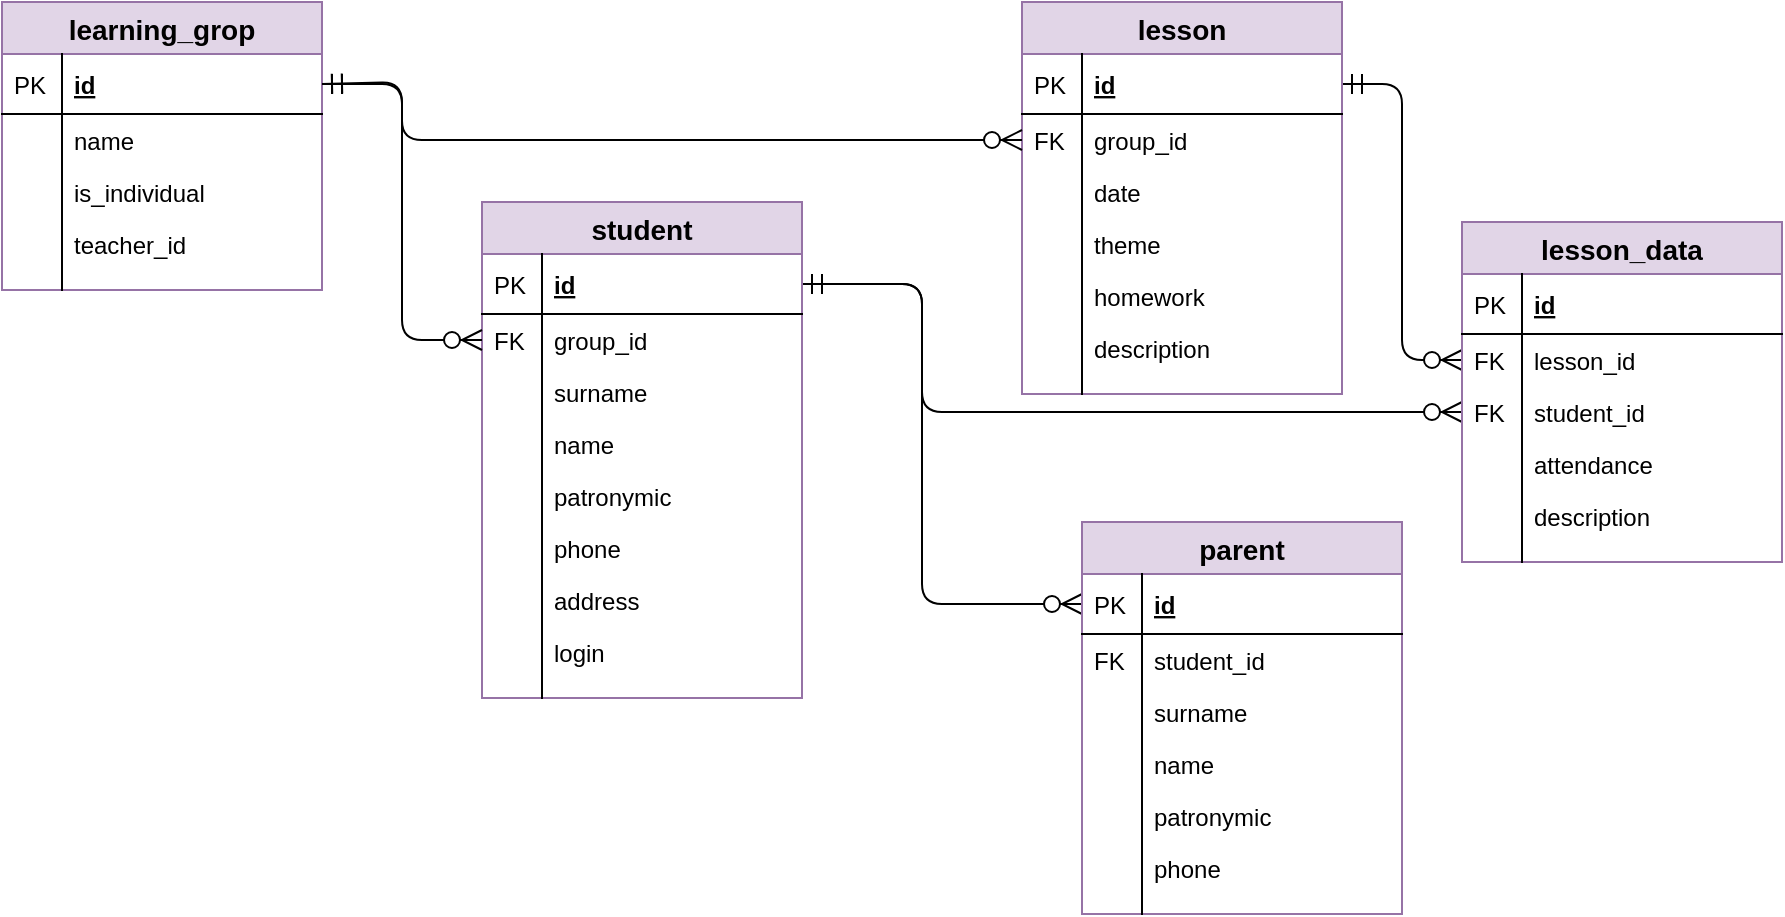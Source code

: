 <mxfile version="13.7.9" type="device"><diagram id="C5RBs43oDa-KdzZeNtuy" name="Page-1"><mxGraphModel dx="981" dy="567" grid="1" gridSize="10" guides="1" tooltips="1" connect="1" arrows="1" fold="1" page="1" pageScale="1" pageWidth="827" pageHeight="1169" math="0" shadow="0"><root><mxCell id="WIyWlLk6GJQsqaUBKTNV-0"/><mxCell id="WIyWlLk6GJQsqaUBKTNV-1" parent="WIyWlLk6GJQsqaUBKTNV-0"/><mxCell id="SQmpIjfrykfMQS4ch-XR-81" value="" style="edgeStyle=entityRelationEdgeStyle;fontSize=12;html=1;endArrow=ERzeroToMany;startArrow=ERmandOne;exitX=1;exitY=0.5;exitDx=0;exitDy=0;endSize=8;startSize=8;entryX=0;entryY=0.5;entryDx=0;entryDy=0;startFill=0;" parent="WIyWlLk6GJQsqaUBKTNV-1" source="SQmpIjfrykfMQS4ch-XR-51" target="SQmpIjfrykfMQS4ch-XR-71" edge="1"><mxGeometry width="100" height="100" relative="1" as="geometry"><mxPoint x="820" y="380" as="sourcePoint"/><mxPoint x="910" y="408" as="targetPoint"/></mxGeometry></mxCell><mxCell id="SQmpIjfrykfMQS4ch-XR-86" value="" style="endArrow=ERzeroToMany;html=1;rounded=1;fontSize=12;endSize=8;startFill=0;startArrow=ERmandOne;startSize=8;entryX=0;entryY=0.5;entryDx=0;entryDy=0;exitX=1;exitY=0.5;exitDx=0;exitDy=0;" parent="WIyWlLk6GJQsqaUBKTNV-1" source="SQmpIjfrykfMQS4ch-XR-6" target="SQmpIjfrykfMQS4ch-XR-73" edge="1"><mxGeometry width="50" height="50" relative="1" as="geometry"><mxPoint x="570" y="330" as="sourcePoint"/><mxPoint x="640" y="450" as="targetPoint"/><Array as="points"><mxPoint x="560" y="231"/><mxPoint x="560" y="295"/></Array></mxGeometry></mxCell><mxCell id="SQmpIjfrykfMQS4ch-XR-50" value="lesson" style="swimlane;fontStyle=1;childLayout=stackLayout;horizontal=1;startSize=26;horizontalStack=0;resizeParent=1;resizeParentMax=0;resizeLast=0;collapsible=1;marginBottom=0;align=center;fontSize=14;fillColor=#e1d5e7;strokeColor=#9673a6;" parent="WIyWlLk6GJQsqaUBKTNV-1" vertex="1"><mxGeometry x="610" y="90" width="160" height="196" as="geometry"><mxRectangle x="80" y="480" width="80" height="26" as="alternateBounds"/></mxGeometry></mxCell><mxCell id="SQmpIjfrykfMQS4ch-XR-51" value="id" style="shape=partialRectangle;top=0;left=0;right=0;bottom=1;align=left;verticalAlign=middle;fillColor=none;spacingLeft=34;spacingRight=4;overflow=hidden;rotatable=0;points=[[0,0.5],[1,0.5]];portConstraint=eastwest;dropTarget=0;fontStyle=5;fontSize=12;" parent="SQmpIjfrykfMQS4ch-XR-50" vertex="1"><mxGeometry y="26" width="160" height="30" as="geometry"/></mxCell><mxCell id="SQmpIjfrykfMQS4ch-XR-52" value="PK" style="shape=partialRectangle;top=0;left=0;bottom=0;fillColor=none;align=left;verticalAlign=middle;spacingLeft=4;spacingRight=4;overflow=hidden;rotatable=0;points=[];portConstraint=eastwest;part=1;fontSize=12;" parent="SQmpIjfrykfMQS4ch-XR-51" vertex="1" connectable="0"><mxGeometry width="30" height="30" as="geometry"/></mxCell><mxCell id="SQmpIjfrykfMQS4ch-XR-53" value="group_id" style="shape=partialRectangle;top=0;left=0;right=0;bottom=0;align=left;verticalAlign=top;fillColor=none;spacingLeft=34;spacingRight=4;overflow=hidden;rotatable=0;points=[[0,0.5],[1,0.5]];portConstraint=eastwest;dropTarget=0;fontSize=12;" parent="SQmpIjfrykfMQS4ch-XR-50" vertex="1"><mxGeometry y="56" width="160" height="26" as="geometry"/></mxCell><mxCell id="SQmpIjfrykfMQS4ch-XR-54" value="FK" style="shape=partialRectangle;top=0;left=0;bottom=0;fillColor=none;align=left;verticalAlign=top;spacingLeft=4;spacingRight=4;overflow=hidden;rotatable=0;points=[];portConstraint=eastwest;part=1;fontSize=12;" parent="SQmpIjfrykfMQS4ch-XR-53" vertex="1" connectable="0"><mxGeometry width="30" height="26" as="geometry"/></mxCell><mxCell id="SQmpIjfrykfMQS4ch-XR-57" value="date" style="shape=partialRectangle;top=0;left=0;right=0;bottom=0;align=left;verticalAlign=top;fillColor=none;spacingLeft=34;spacingRight=4;overflow=hidden;rotatable=0;points=[[0,0.5],[1,0.5]];portConstraint=eastwest;dropTarget=0;fontSize=12;" parent="SQmpIjfrykfMQS4ch-XR-50" vertex="1"><mxGeometry y="82" width="160" height="26" as="geometry"/></mxCell><mxCell id="SQmpIjfrykfMQS4ch-XR-58" value="" style="shape=partialRectangle;top=0;left=0;bottom=0;fillColor=none;align=left;verticalAlign=top;spacingLeft=4;spacingRight=4;overflow=hidden;rotatable=0;points=[];portConstraint=eastwest;part=1;fontSize=12;" parent="SQmpIjfrykfMQS4ch-XR-57" vertex="1" connectable="0"><mxGeometry width="30" height="26" as="geometry"/></mxCell><mxCell id="SQmpIjfrykfMQS4ch-XR-59" value="theme" style="shape=partialRectangle;top=0;left=0;right=0;bottom=0;align=left;verticalAlign=top;fillColor=none;spacingLeft=34;spacingRight=4;overflow=hidden;rotatable=0;points=[[0,0.5],[1,0.5]];portConstraint=eastwest;dropTarget=0;fontSize=12;" parent="SQmpIjfrykfMQS4ch-XR-50" vertex="1"><mxGeometry y="108" width="160" height="26" as="geometry"/></mxCell><mxCell id="SQmpIjfrykfMQS4ch-XR-60" value="" style="shape=partialRectangle;top=0;left=0;bottom=0;fillColor=none;align=left;verticalAlign=top;spacingLeft=4;spacingRight=4;overflow=hidden;rotatable=0;points=[];portConstraint=eastwest;part=1;fontSize=12;" parent="SQmpIjfrykfMQS4ch-XR-59" vertex="1" connectable="0"><mxGeometry width="30" height="26" as="geometry"/></mxCell><mxCell id="SQmpIjfrykfMQS4ch-XR-61" value="homework" style="shape=partialRectangle;top=0;left=0;right=0;bottom=0;align=left;verticalAlign=top;fillColor=none;spacingLeft=34;spacingRight=4;overflow=hidden;rotatable=0;points=[[0,0.5],[1,0.5]];portConstraint=eastwest;dropTarget=0;fontSize=12;" parent="SQmpIjfrykfMQS4ch-XR-50" vertex="1"><mxGeometry y="134" width="160" height="26" as="geometry"/></mxCell><mxCell id="SQmpIjfrykfMQS4ch-XR-62" value="" style="shape=partialRectangle;top=0;left=0;bottom=0;fillColor=none;align=left;verticalAlign=top;spacingLeft=4;spacingRight=4;overflow=hidden;rotatable=0;points=[];portConstraint=eastwest;part=1;fontSize=12;" parent="SQmpIjfrykfMQS4ch-XR-61" vertex="1" connectable="0"><mxGeometry width="30" height="26" as="geometry"/></mxCell><mxCell id="ZotsvUhTPgqXW2A4jhji-10" value="description" style="shape=partialRectangle;top=0;left=0;right=0;bottom=0;align=left;verticalAlign=top;fillColor=none;spacingLeft=34;spacingRight=4;overflow=hidden;rotatable=0;points=[[0,0.5],[1,0.5]];portConstraint=eastwest;dropTarget=0;fontSize=12;" vertex="1" parent="SQmpIjfrykfMQS4ch-XR-50"><mxGeometry y="160" width="160" height="26" as="geometry"/></mxCell><mxCell id="ZotsvUhTPgqXW2A4jhji-11" value="" style="shape=partialRectangle;top=0;left=0;bottom=0;fillColor=none;align=left;verticalAlign=top;spacingLeft=4;spacingRight=4;overflow=hidden;rotatable=0;points=[];portConstraint=eastwest;part=1;fontSize=12;" vertex="1" connectable="0" parent="ZotsvUhTPgqXW2A4jhji-10"><mxGeometry width="30" height="26" as="geometry"/></mxCell><mxCell id="SQmpIjfrykfMQS4ch-XR-55" value="" style="shape=partialRectangle;top=0;left=0;right=0;bottom=0;align=left;verticalAlign=top;fillColor=none;spacingLeft=34;spacingRight=4;overflow=hidden;rotatable=0;points=[[0,0.5],[1,0.5]];portConstraint=eastwest;dropTarget=0;fontSize=12;" parent="SQmpIjfrykfMQS4ch-XR-50" vertex="1"><mxGeometry y="186" width="160" height="10" as="geometry"/></mxCell><mxCell id="SQmpIjfrykfMQS4ch-XR-56" value="" style="shape=partialRectangle;top=0;left=0;bottom=0;fillColor=none;align=left;verticalAlign=top;spacingLeft=4;spacingRight=4;overflow=hidden;rotatable=0;points=[];portConstraint=eastwest;part=1;fontSize=12;" parent="SQmpIjfrykfMQS4ch-XR-55" vertex="1" connectable="0"><mxGeometry width="30" height="10" as="geometry"/></mxCell><mxCell id="SQmpIjfrykfMQS4ch-XR-68" value="lesson_data" style="swimlane;fontStyle=1;childLayout=stackLayout;horizontal=1;startSize=26;horizontalStack=0;resizeParent=1;resizeParentMax=0;resizeLast=0;collapsible=1;marginBottom=0;align=center;fontSize=14;fillColor=#e1d5e7;strokeColor=#9673a6;" parent="WIyWlLk6GJQsqaUBKTNV-1" vertex="1"><mxGeometry x="830" y="200" width="160" height="170" as="geometry"><mxRectangle x="80" y="480" width="80" height="26" as="alternateBounds"/></mxGeometry></mxCell><mxCell id="SQmpIjfrykfMQS4ch-XR-69" value="id" style="shape=partialRectangle;top=0;left=0;right=0;bottom=1;align=left;verticalAlign=middle;fillColor=none;spacingLeft=34;spacingRight=4;overflow=hidden;rotatable=0;points=[[0,0.5],[1,0.5]];portConstraint=eastwest;dropTarget=0;fontStyle=5;fontSize=12;" parent="SQmpIjfrykfMQS4ch-XR-68" vertex="1"><mxGeometry y="26" width="160" height="30" as="geometry"/></mxCell><mxCell id="SQmpIjfrykfMQS4ch-XR-70" value="PK" style="shape=partialRectangle;top=0;left=0;bottom=0;fillColor=none;align=left;verticalAlign=middle;spacingLeft=4;spacingRight=4;overflow=hidden;rotatable=0;points=[];portConstraint=eastwest;part=1;fontSize=12;" parent="SQmpIjfrykfMQS4ch-XR-69" vertex="1" connectable="0"><mxGeometry width="30" height="30" as="geometry"/></mxCell><mxCell id="SQmpIjfrykfMQS4ch-XR-71" value="lesson_id" style="shape=partialRectangle;top=0;left=0;right=0;bottom=0;align=left;verticalAlign=top;fillColor=none;spacingLeft=34;spacingRight=4;overflow=hidden;rotatable=0;points=[[0,0.5],[1,0.5]];portConstraint=eastwest;dropTarget=0;fontSize=12;" parent="SQmpIjfrykfMQS4ch-XR-68" vertex="1"><mxGeometry y="56" width="160" height="26" as="geometry"/></mxCell><mxCell id="SQmpIjfrykfMQS4ch-XR-72" value="FK" style="shape=partialRectangle;top=0;left=0;bottom=0;fillColor=none;align=left;verticalAlign=top;spacingLeft=4;spacingRight=4;overflow=hidden;rotatable=0;points=[];portConstraint=eastwest;part=1;fontSize=12;" parent="SQmpIjfrykfMQS4ch-XR-71" vertex="1" connectable="0"><mxGeometry width="30" height="26" as="geometry"/></mxCell><mxCell id="SQmpIjfrykfMQS4ch-XR-73" value="student_id" style="shape=partialRectangle;top=0;left=0;right=0;bottom=0;align=left;verticalAlign=top;fillColor=none;spacingLeft=34;spacingRight=4;overflow=hidden;rotatable=0;points=[[0,0.5],[1,0.5]];portConstraint=eastwest;dropTarget=0;fontSize=12;" parent="SQmpIjfrykfMQS4ch-XR-68" vertex="1"><mxGeometry y="82" width="160" height="26" as="geometry"/></mxCell><mxCell id="SQmpIjfrykfMQS4ch-XR-74" value="FK" style="shape=partialRectangle;top=0;left=0;bottom=0;fillColor=none;align=left;verticalAlign=top;spacingLeft=4;spacingRight=4;overflow=hidden;rotatable=0;points=[];portConstraint=eastwest;part=1;fontSize=12;" parent="SQmpIjfrykfMQS4ch-XR-73" vertex="1" connectable="0"><mxGeometry width="30" height="26" as="geometry"/></mxCell><mxCell id="SQmpIjfrykfMQS4ch-XR-75" value="attendance" style="shape=partialRectangle;top=0;left=0;right=0;bottom=0;align=left;verticalAlign=top;fillColor=none;spacingLeft=34;spacingRight=4;overflow=hidden;rotatable=0;points=[[0,0.5],[1,0.5]];portConstraint=eastwest;dropTarget=0;fontSize=12;" parent="SQmpIjfrykfMQS4ch-XR-68" vertex="1"><mxGeometry y="108" width="160" height="26" as="geometry"/></mxCell><mxCell id="SQmpIjfrykfMQS4ch-XR-76" value="" style="shape=partialRectangle;top=0;left=0;bottom=0;fillColor=none;align=left;verticalAlign=top;spacingLeft=4;spacingRight=4;overflow=hidden;rotatable=0;points=[];portConstraint=eastwest;part=1;fontSize=12;" parent="SQmpIjfrykfMQS4ch-XR-75" vertex="1" connectable="0"><mxGeometry width="30" height="26" as="geometry"/></mxCell><mxCell id="SQmpIjfrykfMQS4ch-XR-77" value="description" style="shape=partialRectangle;top=0;left=0;right=0;bottom=0;align=left;verticalAlign=top;fillColor=none;spacingLeft=34;spacingRight=4;overflow=hidden;rotatable=0;points=[[0,0.5],[1,0.5]];portConstraint=eastwest;dropTarget=0;fontSize=12;" parent="SQmpIjfrykfMQS4ch-XR-68" vertex="1"><mxGeometry y="134" width="160" height="26" as="geometry"/></mxCell><mxCell id="SQmpIjfrykfMQS4ch-XR-78" value="" style="shape=partialRectangle;top=0;left=0;bottom=0;fillColor=none;align=left;verticalAlign=top;spacingLeft=4;spacingRight=4;overflow=hidden;rotatable=0;points=[];portConstraint=eastwest;part=1;fontSize=12;" parent="SQmpIjfrykfMQS4ch-XR-77" vertex="1" connectable="0"><mxGeometry width="30" height="26" as="geometry"/></mxCell><mxCell id="SQmpIjfrykfMQS4ch-XR-79" value="" style="shape=partialRectangle;top=0;left=0;right=0;bottom=0;align=left;verticalAlign=top;fillColor=none;spacingLeft=34;spacingRight=4;overflow=hidden;rotatable=0;points=[[0,0.5],[1,0.5]];portConstraint=eastwest;dropTarget=0;fontSize=12;" parent="SQmpIjfrykfMQS4ch-XR-68" vertex="1"><mxGeometry y="160" width="160" height="10" as="geometry"/></mxCell><mxCell id="SQmpIjfrykfMQS4ch-XR-80" value="" style="shape=partialRectangle;top=0;left=0;bottom=0;fillColor=none;align=left;verticalAlign=top;spacingLeft=4;spacingRight=4;overflow=hidden;rotatable=0;points=[];portConstraint=eastwest;part=1;fontSize=12;" parent="SQmpIjfrykfMQS4ch-XR-79" vertex="1" connectable="0"><mxGeometry width="30" height="10" as="geometry"/></mxCell><mxCell id="ZotsvUhTPgqXW2A4jhji-5" value="" style="endArrow=ERzeroToMany;html=1;rounded=1;fontSize=12;endSize=8;startFill=0;startArrow=ERmandOne;startSize=8;entryX=0;entryY=0.5;entryDx=0;entryDy=0;exitX=1;exitY=0.5;exitDx=0;exitDy=0;" edge="1" parent="WIyWlLk6GJQsqaUBKTNV-1" source="SQmpIjfrykfMQS4ch-XR-6" target="SQmpIjfrykfMQS4ch-XR-95"><mxGeometry width="50" height="50" relative="1" as="geometry"><mxPoint x="510" y="410" as="sourcePoint"/><mxPoint x="470" y="390" as="targetPoint"/><Array as="points"><mxPoint x="560" y="231"/><mxPoint x="560" y="391"/></Array></mxGeometry></mxCell><mxCell id="SQmpIjfrykfMQS4ch-XR-94" value="parent" style="swimlane;fontStyle=1;childLayout=stackLayout;horizontal=1;startSize=26;horizontalStack=0;resizeParent=1;resizeParentMax=0;resizeLast=0;collapsible=1;marginBottom=0;align=center;fontSize=14;fillColor=#e1d5e7;strokeColor=#9673a6;" parent="WIyWlLk6GJQsqaUBKTNV-1" vertex="1"><mxGeometry x="640" y="350" width="160" height="196" as="geometry"><mxRectangle x="80" y="480" width="80" height="26" as="alternateBounds"/></mxGeometry></mxCell><mxCell id="SQmpIjfrykfMQS4ch-XR-95" value="id" style="shape=partialRectangle;top=0;left=0;right=0;bottom=1;align=left;verticalAlign=middle;fillColor=none;spacingLeft=34;spacingRight=4;overflow=hidden;rotatable=0;points=[[0,0.5],[1,0.5]];portConstraint=eastwest;dropTarget=0;fontStyle=5;fontSize=12;" parent="SQmpIjfrykfMQS4ch-XR-94" vertex="1"><mxGeometry y="26" width="160" height="30" as="geometry"/></mxCell><mxCell id="SQmpIjfrykfMQS4ch-XR-96" value="PK" style="shape=partialRectangle;top=0;left=0;bottom=0;fillColor=none;align=left;verticalAlign=middle;spacingLeft=4;spacingRight=4;overflow=hidden;rotatable=0;points=[];portConstraint=eastwest;part=1;fontSize=12;" parent="SQmpIjfrykfMQS4ch-XR-95" vertex="1" connectable="0"><mxGeometry width="30" height="30" as="geometry"/></mxCell><mxCell id="SQmpIjfrykfMQS4ch-XR-101" value="student_id" style="shape=partialRectangle;top=0;left=0;right=0;bottom=0;align=left;verticalAlign=top;fillColor=none;spacingLeft=34;spacingRight=4;overflow=hidden;rotatable=0;points=[[0,0.5],[1,0.5]];portConstraint=eastwest;dropTarget=0;fontSize=12;" parent="SQmpIjfrykfMQS4ch-XR-94" vertex="1"><mxGeometry y="56" width="160" height="26" as="geometry"/></mxCell><mxCell id="SQmpIjfrykfMQS4ch-XR-102" value="FK" style="shape=partialRectangle;top=0;left=0;bottom=0;fillColor=none;align=left;verticalAlign=top;spacingLeft=4;spacingRight=4;overflow=hidden;rotatable=0;points=[];portConstraint=eastwest;part=1;fontSize=12;" parent="SQmpIjfrykfMQS4ch-XR-101" vertex="1" connectable="0"><mxGeometry width="30" height="26" as="geometry"/></mxCell><mxCell id="ZotsvUhTPgqXW2A4jhji-2" value="surname" style="shape=partialRectangle;top=0;left=0;right=0;bottom=0;align=left;verticalAlign=top;fillColor=none;spacingLeft=34;spacingRight=4;overflow=hidden;rotatable=0;points=[[0,0.5],[1,0.5]];portConstraint=eastwest;dropTarget=0;fontSize=12;" vertex="1" parent="SQmpIjfrykfMQS4ch-XR-94"><mxGeometry y="82" width="160" height="26" as="geometry"/></mxCell><mxCell id="ZotsvUhTPgqXW2A4jhji-3" value="" style="shape=partialRectangle;top=0;left=0;bottom=0;fillColor=none;align=left;verticalAlign=top;spacingLeft=4;spacingRight=4;overflow=hidden;rotatable=0;points=[];portConstraint=eastwest;part=1;fontSize=12;" vertex="1" connectable="0" parent="ZotsvUhTPgqXW2A4jhji-2"><mxGeometry width="30" height="26" as="geometry"/></mxCell><mxCell id="SQmpIjfrykfMQS4ch-XR-103" value="name" style="shape=partialRectangle;top=0;left=0;right=0;bottom=0;align=left;verticalAlign=top;fillColor=none;spacingLeft=34;spacingRight=4;overflow=hidden;rotatable=0;points=[[0,0.5],[1,0.5]];portConstraint=eastwest;dropTarget=0;fontSize=12;" parent="SQmpIjfrykfMQS4ch-XR-94" vertex="1"><mxGeometry y="108" width="160" height="26" as="geometry"/></mxCell><mxCell id="SQmpIjfrykfMQS4ch-XR-104" value="" style="shape=partialRectangle;top=0;left=0;bottom=0;fillColor=none;align=left;verticalAlign=top;spacingLeft=4;spacingRight=4;overflow=hidden;rotatable=0;points=[];portConstraint=eastwest;part=1;fontSize=12;" parent="SQmpIjfrykfMQS4ch-XR-103" vertex="1" connectable="0"><mxGeometry width="30" height="26" as="geometry"/></mxCell><mxCell id="SQmpIjfrykfMQS4ch-XR-107" value="patronymic" style="shape=partialRectangle;top=0;left=0;right=0;bottom=0;align=left;verticalAlign=top;fillColor=none;spacingLeft=34;spacingRight=4;overflow=hidden;rotatable=0;points=[[0,0.5],[1,0.5]];portConstraint=eastwest;dropTarget=0;fontSize=12;" parent="SQmpIjfrykfMQS4ch-XR-94" vertex="1"><mxGeometry y="134" width="160" height="26" as="geometry"/></mxCell><mxCell id="SQmpIjfrykfMQS4ch-XR-108" value="" style="shape=partialRectangle;top=0;left=0;bottom=0;fillColor=none;align=left;verticalAlign=top;spacingLeft=4;spacingRight=4;overflow=hidden;rotatable=0;points=[];portConstraint=eastwest;part=1;fontSize=12;" parent="SQmpIjfrykfMQS4ch-XR-107" vertex="1" connectable="0"><mxGeometry width="30" height="26" as="geometry"/></mxCell><mxCell id="SQmpIjfrykfMQS4ch-XR-109" value="phone" style="shape=partialRectangle;top=0;left=0;right=0;bottom=0;align=left;verticalAlign=top;fillColor=none;spacingLeft=34;spacingRight=4;overflow=hidden;rotatable=0;points=[[0,0.5],[1,0.5]];portConstraint=eastwest;dropTarget=0;fontSize=12;" parent="SQmpIjfrykfMQS4ch-XR-94" vertex="1"><mxGeometry y="160" width="160" height="26" as="geometry"/></mxCell><mxCell id="SQmpIjfrykfMQS4ch-XR-110" value="" style="shape=partialRectangle;top=0;left=0;bottom=0;fillColor=none;align=left;verticalAlign=top;spacingLeft=4;spacingRight=4;overflow=hidden;rotatable=0;points=[];portConstraint=eastwest;part=1;fontSize=12;" parent="SQmpIjfrykfMQS4ch-XR-109" vertex="1" connectable="0"><mxGeometry width="30" height="26" as="geometry"/></mxCell><mxCell id="SQmpIjfrykfMQS4ch-XR-105" value="" style="shape=partialRectangle;top=0;left=0;right=0;bottom=0;align=left;verticalAlign=top;fillColor=none;spacingLeft=34;spacingRight=4;overflow=hidden;rotatable=0;points=[[0,0.5],[1,0.5]];portConstraint=eastwest;dropTarget=0;fontSize=12;" parent="SQmpIjfrykfMQS4ch-XR-94" vertex="1"><mxGeometry y="186" width="160" height="10" as="geometry"/></mxCell><mxCell id="SQmpIjfrykfMQS4ch-XR-106" value="" style="shape=partialRectangle;top=0;left=0;bottom=0;fillColor=none;align=left;verticalAlign=top;spacingLeft=4;spacingRight=4;overflow=hidden;rotatable=0;points=[];portConstraint=eastwest;part=1;fontSize=12;" parent="SQmpIjfrykfMQS4ch-XR-105" vertex="1" connectable="0"><mxGeometry width="30" height="10" as="geometry"/></mxCell><mxCell id="ZotsvUhTPgqXW2A4jhji-8" value="" style="endArrow=ERzeroToMany;html=1;rounded=1;fontSize=12;endSize=8;startFill=0;startArrow=ERmandOne;startSize=8;entryX=0;entryY=0.5;entryDx=0;entryDy=0;exitX=1;exitY=0.5;exitDx=0;exitDy=0;" edge="1" parent="WIyWlLk6GJQsqaUBKTNV-1" source="SQmpIjfrykfMQS4ch-XR-35" target="SQmpIjfrykfMQS4ch-XR-53"><mxGeometry width="50" height="50" relative="1" as="geometry"><mxPoint x="310" y="130" as="sourcePoint"/><mxPoint x="544" y="250.0" as="targetPoint"/><Array as="points"><mxPoint x="300" y="130"/><mxPoint x="300" y="159"/></Array></mxGeometry></mxCell><mxCell id="SQmpIjfrykfMQS4ch-XR-34" value="learning_grop" style="swimlane;fontStyle=1;childLayout=stackLayout;horizontal=1;startSize=26;horizontalStack=0;resizeParent=1;resizeParentMax=0;resizeLast=0;collapsible=1;marginBottom=0;align=center;fontSize=14;fillColor=#e1d5e7;strokeColor=#9673a6;" parent="WIyWlLk6GJQsqaUBKTNV-1" vertex="1"><mxGeometry x="100" y="90" width="160" height="144" as="geometry"><mxRectangle x="80" y="480" width="80" height="26" as="alternateBounds"/></mxGeometry></mxCell><mxCell id="SQmpIjfrykfMQS4ch-XR-35" value="id" style="shape=partialRectangle;top=0;left=0;right=0;bottom=1;align=left;verticalAlign=middle;fillColor=none;spacingLeft=34;spacingRight=4;overflow=hidden;rotatable=0;points=[[0,0.5],[1,0.5]];portConstraint=eastwest;dropTarget=0;fontStyle=5;fontSize=12;" parent="SQmpIjfrykfMQS4ch-XR-34" vertex="1"><mxGeometry y="26" width="160" height="30" as="geometry"/></mxCell><mxCell id="SQmpIjfrykfMQS4ch-XR-36" value="PK" style="shape=partialRectangle;top=0;left=0;bottom=0;fillColor=none;align=left;verticalAlign=middle;spacingLeft=4;spacingRight=4;overflow=hidden;rotatable=0;points=[];portConstraint=eastwest;part=1;fontSize=12;" parent="SQmpIjfrykfMQS4ch-XR-35" vertex="1" connectable="0"><mxGeometry width="30" height="30" as="geometry"/></mxCell><mxCell id="SQmpIjfrykfMQS4ch-XR-37" value="name" style="shape=partialRectangle;top=0;left=0;right=0;bottom=0;align=left;verticalAlign=top;fillColor=none;spacingLeft=34;spacingRight=4;overflow=hidden;rotatable=0;points=[[0,0.5],[1,0.5]];portConstraint=eastwest;dropTarget=0;fontSize=12;" parent="SQmpIjfrykfMQS4ch-XR-34" vertex="1"><mxGeometry y="56" width="160" height="26" as="geometry"/></mxCell><mxCell id="SQmpIjfrykfMQS4ch-XR-38" value="" style="shape=partialRectangle;top=0;left=0;bottom=0;fillColor=none;align=left;verticalAlign=top;spacingLeft=4;spacingRight=4;overflow=hidden;rotatable=0;points=[];portConstraint=eastwest;part=1;fontSize=12;" parent="SQmpIjfrykfMQS4ch-XR-37" vertex="1" connectable="0"><mxGeometry width="30" height="26" as="geometry"/></mxCell><mxCell id="ZotsvUhTPgqXW2A4jhji-12" value="is_individual" style="shape=partialRectangle;top=0;left=0;right=0;bottom=0;align=left;verticalAlign=top;fillColor=none;spacingLeft=34;spacingRight=4;overflow=hidden;rotatable=0;points=[[0,0.5],[1,0.5]];portConstraint=eastwest;dropTarget=0;fontSize=12;" vertex="1" parent="SQmpIjfrykfMQS4ch-XR-34"><mxGeometry y="82" width="160" height="26" as="geometry"/></mxCell><mxCell id="ZotsvUhTPgqXW2A4jhji-13" value="" style="shape=partialRectangle;top=0;left=0;bottom=0;fillColor=none;align=left;verticalAlign=top;spacingLeft=4;spacingRight=4;overflow=hidden;rotatable=0;points=[];portConstraint=eastwest;part=1;fontSize=12;" vertex="1" connectable="0" parent="ZotsvUhTPgqXW2A4jhji-12"><mxGeometry width="30" height="26" as="geometry"/></mxCell><mxCell id="qXW9xH6Wn1ZmcDWVvDma-11" value="teacher_id" style="shape=partialRectangle;top=0;left=0;right=0;bottom=0;align=left;verticalAlign=top;fillColor=none;spacingLeft=34;spacingRight=4;overflow=hidden;rotatable=0;points=[[0,0.5],[1,0.5]];portConstraint=eastwest;dropTarget=0;fontSize=12;" parent="SQmpIjfrykfMQS4ch-XR-34" vertex="1"><mxGeometry y="108" width="160" height="26" as="geometry"/></mxCell><mxCell id="qXW9xH6Wn1ZmcDWVvDma-12" value="" style="shape=partialRectangle;top=0;left=0;bottom=0;fillColor=none;align=left;verticalAlign=top;spacingLeft=4;spacingRight=4;overflow=hidden;rotatable=0;points=[];portConstraint=eastwest;part=1;fontSize=12;" parent="qXW9xH6Wn1ZmcDWVvDma-11" vertex="1" connectable="0"><mxGeometry width="30" height="26" as="geometry"/></mxCell><mxCell id="SQmpIjfrykfMQS4ch-XR-47" value="" style="shape=partialRectangle;top=0;left=0;right=0;bottom=0;align=left;verticalAlign=top;fillColor=none;spacingLeft=34;spacingRight=4;overflow=hidden;rotatable=0;points=[[0,0.5],[1,0.5]];portConstraint=eastwest;dropTarget=0;fontSize=12;" parent="SQmpIjfrykfMQS4ch-XR-34" vertex="1"><mxGeometry y="134" width="160" height="10" as="geometry"/></mxCell><mxCell id="SQmpIjfrykfMQS4ch-XR-48" value="" style="shape=partialRectangle;top=0;left=0;bottom=0;fillColor=none;align=left;verticalAlign=top;spacingLeft=4;spacingRight=4;overflow=hidden;rotatable=0;points=[];portConstraint=eastwest;part=1;fontSize=12;" parent="SQmpIjfrykfMQS4ch-XR-47" vertex="1" connectable="0"><mxGeometry width="30" height="10" as="geometry"/></mxCell><mxCell id="SQmpIjfrykfMQS4ch-XR-5" value="student" style="swimlane;fontStyle=1;childLayout=stackLayout;horizontal=1;startSize=26;horizontalStack=0;resizeParent=1;resizeParentMax=0;resizeLast=0;collapsible=1;marginBottom=0;align=center;fontSize=14;fillColor=#e1d5e7;strokeColor=#9673a6;" parent="WIyWlLk6GJQsqaUBKTNV-1" vertex="1"><mxGeometry x="340" y="190" width="160" height="248" as="geometry"><mxRectangle x="80" y="480" width="80" height="26" as="alternateBounds"/></mxGeometry></mxCell><mxCell id="SQmpIjfrykfMQS4ch-XR-6" value="id" style="shape=partialRectangle;top=0;left=0;right=0;bottom=1;align=left;verticalAlign=middle;fillColor=none;spacingLeft=34;spacingRight=4;overflow=hidden;rotatable=0;points=[[0,0.5],[1,0.5]];portConstraint=eastwest;dropTarget=0;fontStyle=5;fontSize=12;" parent="SQmpIjfrykfMQS4ch-XR-5" vertex="1"><mxGeometry y="26" width="160" height="30" as="geometry"/></mxCell><mxCell id="SQmpIjfrykfMQS4ch-XR-7" value="PK" style="shape=partialRectangle;top=0;left=0;bottom=0;fillColor=none;align=left;verticalAlign=middle;spacingLeft=4;spacingRight=4;overflow=hidden;rotatable=0;points=[];portConstraint=eastwest;part=1;fontSize=12;" parent="SQmpIjfrykfMQS4ch-XR-6" vertex="1" connectable="0"><mxGeometry width="30" height="30" as="geometry"/></mxCell><mxCell id="SQmpIjfrykfMQS4ch-XR-8" value="group_id" style="shape=partialRectangle;top=0;left=0;right=0;bottom=0;align=left;verticalAlign=top;fillColor=none;spacingLeft=34;spacingRight=4;overflow=hidden;rotatable=0;points=[[0,0.5],[1,0.5]];portConstraint=eastwest;dropTarget=0;fontSize=12;" parent="SQmpIjfrykfMQS4ch-XR-5" vertex="1"><mxGeometry y="56" width="160" height="26" as="geometry"/></mxCell><mxCell id="SQmpIjfrykfMQS4ch-XR-9" value="FK" style="shape=partialRectangle;top=0;left=0;bottom=0;fillColor=none;align=left;verticalAlign=top;spacingLeft=4;spacingRight=4;overflow=hidden;rotatable=0;points=[];portConstraint=eastwest;part=1;fontSize=12;" parent="SQmpIjfrykfMQS4ch-XR-8" vertex="1" connectable="0"><mxGeometry width="30" height="26" as="geometry"/></mxCell><mxCell id="SQmpIjfrykfMQS4ch-XR-10" value="surname" style="shape=partialRectangle;top=0;left=0;right=0;bottom=0;align=left;verticalAlign=top;fillColor=none;spacingLeft=34;spacingRight=4;overflow=hidden;rotatable=0;points=[[0,0.5],[1,0.5]];portConstraint=eastwest;dropTarget=0;fontSize=12;" parent="SQmpIjfrykfMQS4ch-XR-5" vertex="1"><mxGeometry y="82" width="160" height="26" as="geometry"/></mxCell><mxCell id="SQmpIjfrykfMQS4ch-XR-11" value="" style="shape=partialRectangle;top=0;left=0;bottom=0;fillColor=none;align=left;verticalAlign=top;spacingLeft=4;spacingRight=4;overflow=hidden;rotatable=0;points=[];portConstraint=eastwest;part=1;fontSize=12;" parent="SQmpIjfrykfMQS4ch-XR-10" vertex="1" connectable="0"><mxGeometry width="30" height="26" as="geometry"/></mxCell><mxCell id="SQmpIjfrykfMQS4ch-XR-28" value="name" style="shape=partialRectangle;top=0;left=0;right=0;bottom=0;align=left;verticalAlign=top;fillColor=none;spacingLeft=34;spacingRight=4;overflow=hidden;rotatable=0;points=[[0,0.5],[1,0.5]];portConstraint=eastwest;dropTarget=0;fontSize=12;" parent="SQmpIjfrykfMQS4ch-XR-5" vertex="1"><mxGeometry y="108" width="160" height="26" as="geometry"/></mxCell><mxCell id="SQmpIjfrykfMQS4ch-XR-29" value="" style="shape=partialRectangle;top=0;left=0;bottom=0;fillColor=none;align=left;verticalAlign=top;spacingLeft=4;spacingRight=4;overflow=hidden;rotatable=0;points=[];portConstraint=eastwest;part=1;fontSize=12;" parent="SQmpIjfrykfMQS4ch-XR-28" vertex="1" connectable="0"><mxGeometry width="30" height="26" as="geometry"/></mxCell><mxCell id="SQmpIjfrykfMQS4ch-XR-30" value="patronymic" style="shape=partialRectangle;top=0;left=0;right=0;bottom=0;align=left;verticalAlign=top;fillColor=none;spacingLeft=34;spacingRight=4;overflow=hidden;rotatable=0;points=[[0,0.5],[1,0.5]];portConstraint=eastwest;dropTarget=0;fontSize=12;" parent="SQmpIjfrykfMQS4ch-XR-5" vertex="1"><mxGeometry y="134" width="160" height="26" as="geometry"/></mxCell><mxCell id="SQmpIjfrykfMQS4ch-XR-31" value="" style="shape=partialRectangle;top=0;left=0;bottom=0;fillColor=none;align=left;verticalAlign=top;spacingLeft=4;spacingRight=4;overflow=hidden;rotatable=0;points=[];portConstraint=eastwest;part=1;fontSize=12;" parent="SQmpIjfrykfMQS4ch-XR-30" vertex="1" connectable="0"><mxGeometry width="30" height="26" as="geometry"/></mxCell><mxCell id="SQmpIjfrykfMQS4ch-XR-32" value="phone" style="shape=partialRectangle;top=0;left=0;right=0;bottom=0;align=left;verticalAlign=top;fillColor=none;spacingLeft=34;spacingRight=4;overflow=hidden;rotatable=0;points=[[0,0.5],[1,0.5]];portConstraint=eastwest;dropTarget=0;fontSize=12;" parent="SQmpIjfrykfMQS4ch-XR-5" vertex="1"><mxGeometry y="160" width="160" height="26" as="geometry"/></mxCell><mxCell id="SQmpIjfrykfMQS4ch-XR-33" value="" style="shape=partialRectangle;top=0;left=0;bottom=0;fillColor=none;align=left;verticalAlign=top;spacingLeft=4;spacingRight=4;overflow=hidden;rotatable=0;points=[];portConstraint=eastwest;part=1;fontSize=12;" parent="SQmpIjfrykfMQS4ch-XR-32" vertex="1" connectable="0"><mxGeometry width="30" height="26" as="geometry"/></mxCell><mxCell id="ZotsvUhTPgqXW2A4jhji-14" value="address" style="shape=partialRectangle;top=0;left=0;right=0;bottom=0;align=left;verticalAlign=top;fillColor=none;spacingLeft=34;spacingRight=4;overflow=hidden;rotatable=0;points=[[0,0.5],[1,0.5]];portConstraint=eastwest;dropTarget=0;fontSize=12;" vertex="1" parent="SQmpIjfrykfMQS4ch-XR-5"><mxGeometry y="186" width="160" height="26" as="geometry"/></mxCell><mxCell id="ZotsvUhTPgqXW2A4jhji-15" value="" style="shape=partialRectangle;top=0;left=0;bottom=0;fillColor=none;align=left;verticalAlign=top;spacingLeft=4;spacingRight=4;overflow=hidden;rotatable=0;points=[];portConstraint=eastwest;part=1;fontSize=12;" vertex="1" connectable="0" parent="ZotsvUhTPgqXW2A4jhji-14"><mxGeometry width="30" height="26" as="geometry"/></mxCell><mxCell id="ZotsvUhTPgqXW2A4jhji-0" value="login" style="shape=partialRectangle;top=0;left=0;right=0;bottom=0;align=left;verticalAlign=top;fillColor=none;spacingLeft=34;spacingRight=4;overflow=hidden;rotatable=0;points=[[0,0.5],[1,0.5]];portConstraint=eastwest;dropTarget=0;fontSize=12;" vertex="1" parent="SQmpIjfrykfMQS4ch-XR-5"><mxGeometry y="212" width="160" height="26" as="geometry"/></mxCell><mxCell id="ZotsvUhTPgqXW2A4jhji-1" value="" style="shape=partialRectangle;top=0;left=0;bottom=0;fillColor=none;align=left;verticalAlign=top;spacingLeft=4;spacingRight=4;overflow=hidden;rotatable=0;points=[];portConstraint=eastwest;part=1;fontSize=12;" vertex="1" connectable="0" parent="ZotsvUhTPgqXW2A4jhji-0"><mxGeometry width="30" height="26" as="geometry"/></mxCell><mxCell id="SQmpIjfrykfMQS4ch-XR-14" value="" style="shape=partialRectangle;top=0;left=0;right=0;bottom=0;align=left;verticalAlign=top;fillColor=none;spacingLeft=34;spacingRight=4;overflow=hidden;rotatable=0;points=[[0,0.5],[1,0.5]];portConstraint=eastwest;dropTarget=0;fontSize=12;" parent="SQmpIjfrykfMQS4ch-XR-5" vertex="1"><mxGeometry y="238" width="160" height="10" as="geometry"/></mxCell><mxCell id="SQmpIjfrykfMQS4ch-XR-15" value="" style="shape=partialRectangle;top=0;left=0;bottom=0;fillColor=none;align=left;verticalAlign=top;spacingLeft=4;spacingRight=4;overflow=hidden;rotatable=0;points=[];portConstraint=eastwest;part=1;fontSize=12;" parent="SQmpIjfrykfMQS4ch-XR-14" vertex="1" connectable="0"><mxGeometry width="30" height="10" as="geometry"/></mxCell><mxCell id="ZotsvUhTPgqXW2A4jhji-9" value="" style="endArrow=ERzeroToMany;html=1;rounded=1;fontSize=12;endSize=8;startFill=0;startArrow=ERmandOne;startSize=8;exitX=1;exitY=0.5;exitDx=0;exitDy=0;entryX=0;entryY=0.5;entryDx=0;entryDy=0;" edge="1" parent="WIyWlLk6GJQsqaUBKTNV-1" source="SQmpIjfrykfMQS4ch-XR-35" target="SQmpIjfrykfMQS4ch-XR-8"><mxGeometry width="50" height="50" relative="1" as="geometry"><mxPoint x="270" y="141" as="sourcePoint"/><mxPoint x="300" y="300" as="targetPoint"/><Array as="points"><mxPoint x="300" y="131"/><mxPoint x="300" y="160"/><mxPoint x="300" y="259"/></Array></mxGeometry></mxCell></root></mxGraphModel></diagram></mxfile>